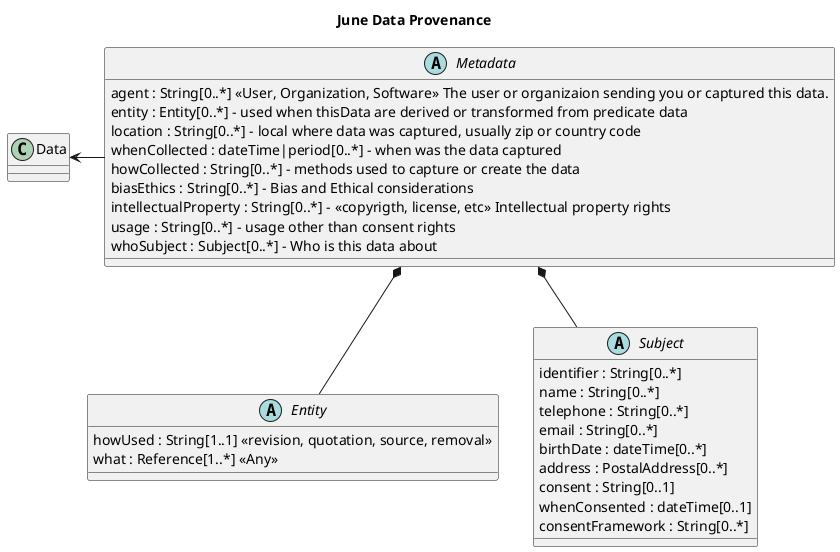 @startuml 
title June Data Provenance

abstract class Metadata {
  agent : String[0..*] <<User, Organization, Software>> The user or organizaion sending you or captured this data.
  entity : Entity[0..*] - used when thisData are derived or transformed from predicate data
  location : String[0..*] - local where data was captured, usually zip or country code
  whenCollected : dateTime|period[0..*] - when was the data captured
  howCollected : String[0..*] - methods used to capture or create the data
  biasEthics : String[0..*] - Bias and Ethical considerations
  intellectualProperty : String[0..*] - <<copyrigth, license, etc>> Intellectual property rights
  usage : String[0..*] - usage other than consent rights
  whoSubject : Subject[0..*] - Who is this data about
}
Metadata *-down- Entity 
Metadata *-down- Subject 
Metadata -left-> Data

abstract class Subject {
    identifier : String[0..*]
    name : String[0..*]
    telephone : String[0..*]
    email : String[0..*]
    birthDate : dateTime[0..*]
    address : PostalAddress[0..*]
    consent : String[0..1] 
    whenConsented : dateTime[0..1]
    consentFramework : String[0..*]
}

abstract class Entity {
    howUsed : String[1..1] <<revision, quotation, source, removal>>
    what : Reference[1..*] <<Any>>
}

@enduml
